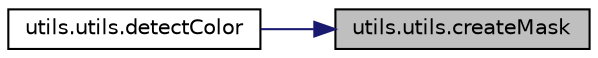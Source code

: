 digraph "utils.utils.createMask"
{
 // LATEX_PDF_SIZE
  edge [fontname="Helvetica",fontsize="10",labelfontname="Helvetica",labelfontsize="10"];
  node [fontname="Helvetica",fontsize="10",shape=record];
  rankdir="RL";
  Node1 [label="utils.utils.createMask",height=0.2,width=0.4,color="black", fillcolor="grey75", style="filled", fontcolor="black",tooltip=" "];
  Node1 -> Node2 [dir="back",color="midnightblue",fontsize="10",style="solid",fontname="Helvetica"];
  Node2 [label="utils.utils.detectColor",height=0.2,width=0.4,color="black", fillcolor="white", style="filled",URL="$classutils_1_1utils.html#a2ca392335697b273ae405a44f46b14c8",tooltip=" "];
}
